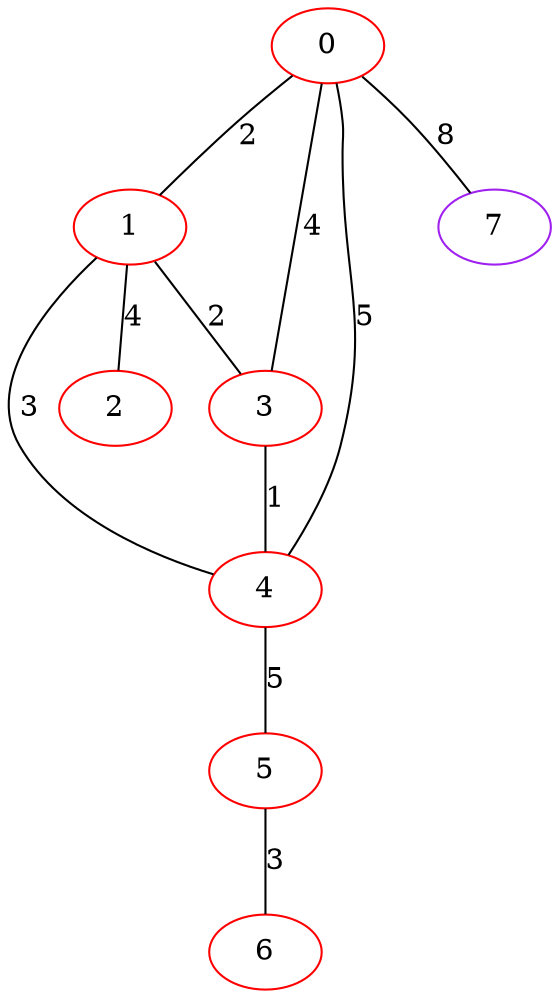 graph "" {
0 [color=red, weight=1];
1 [color=red, weight=1];
2 [color=red, weight=1];
3 [color=red, weight=1];
4 [color=red, weight=1];
5 [color=red, weight=1];
6 [color=red, weight=1];
7 [color=purple, weight=4];
0 -- 1  [key=0, label=2];
0 -- 3  [key=0, label=4];
0 -- 4  [key=0, label=5];
0 -- 7  [key=0, label=8];
1 -- 2  [key=0, label=4];
1 -- 3  [key=0, label=2];
1 -- 4  [key=0, label=3];
3 -- 4  [key=0, label=1];
4 -- 5  [key=0, label=5];
5 -- 6  [key=0, label=3];
}

